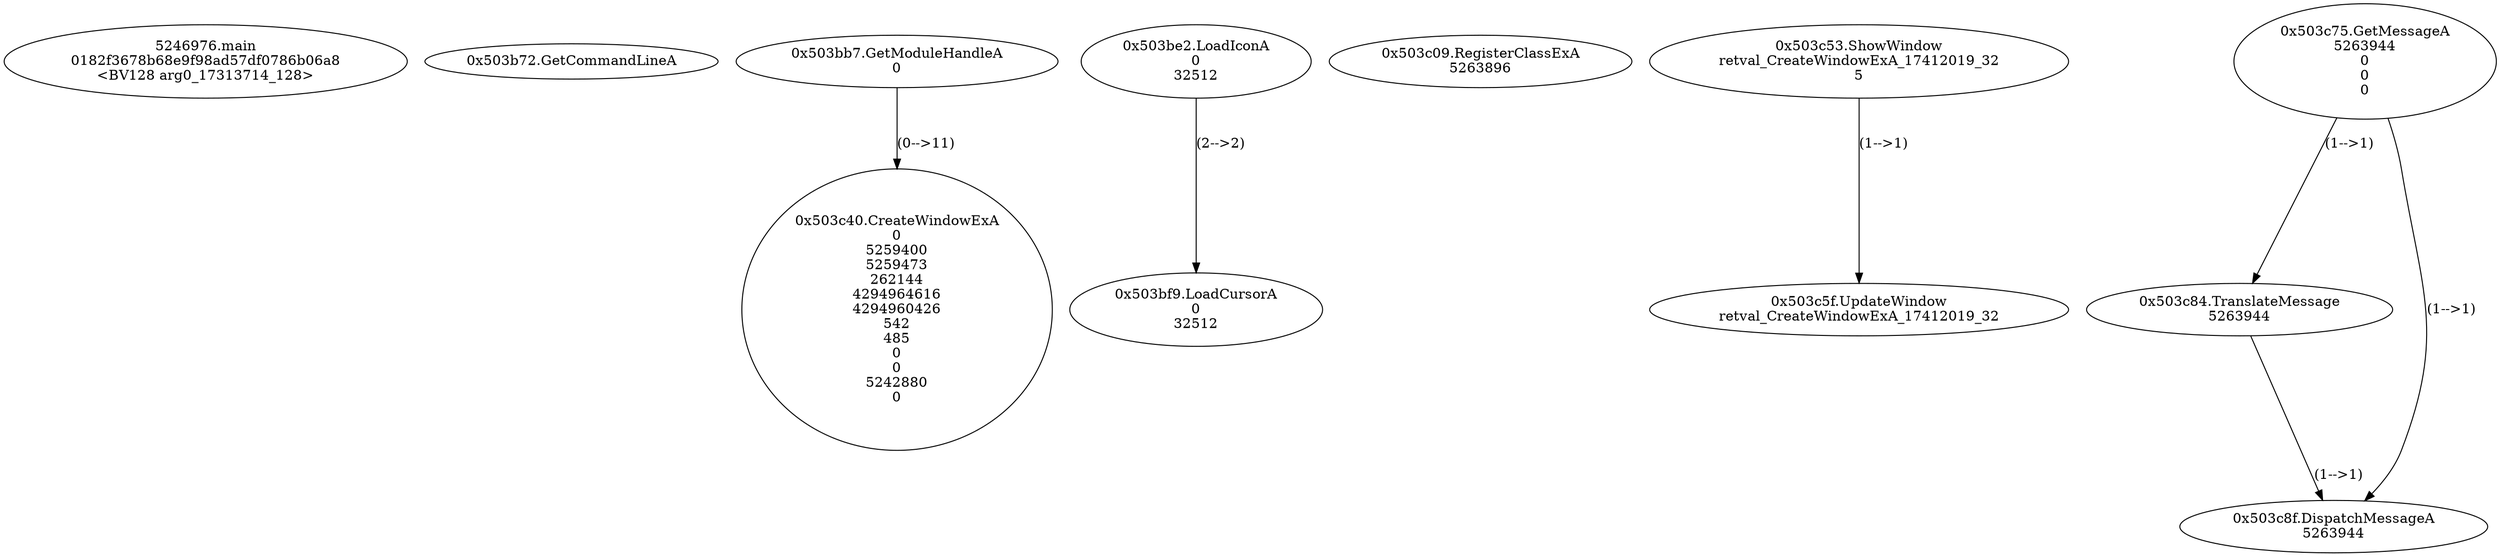 // Global SCDG with merge call
digraph {
	0 [label="5246976.main
0182f3678b68e9f98ad57df0786b06a8
<BV128 arg0_17313714_128>"]
	1 [label="0x503b72.GetCommandLineA
"]
	2 [label="0x503bb7.GetModuleHandleA
0"]
	3 [label="0x503be2.LoadIconA
0
32512"]
	4 [label="0x503bf9.LoadCursorA
0
32512"]
	3 -> 4 [label="(2-->2)"]
	5 [label="0x503c09.RegisterClassExA
5263896"]
	6 [label="0x503c40.CreateWindowExA
0
5259400
5259473
262144
4294964616
4294960426
542
485
0
0
5242880
0"]
	2 -> 6 [label="(0-->11)"]
	7 [label="0x503c53.ShowWindow
retval_CreateWindowExA_17412019_32
5"]
	8 [label="0x503c5f.UpdateWindow
retval_CreateWindowExA_17412019_32"]
	7 -> 8 [label="(1-->1)"]
	9 [label="0x503c75.GetMessageA
5263944
0
0
0"]
	10 [label="0x503c84.TranslateMessage
5263944"]
	9 -> 10 [label="(1-->1)"]
	11 [label="0x503c8f.DispatchMessageA
5263944"]
	9 -> 11 [label="(1-->1)"]
	10 -> 11 [label="(1-->1)"]
}
